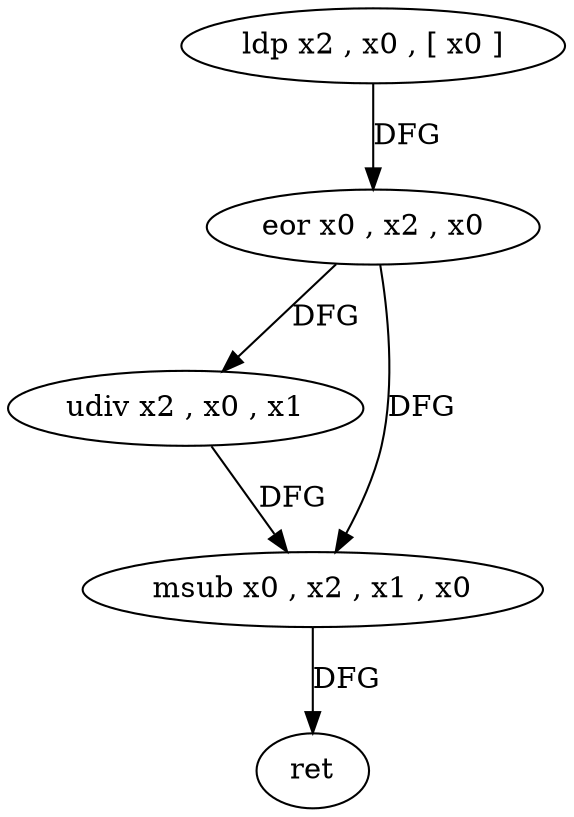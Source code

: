 digraph "func" {
"4236264" [label = "ldp x2 , x0 , [ x0 ]" ]
"4236268" [label = "eor x0 , x2 , x0" ]
"4236272" [label = "udiv x2 , x0 , x1" ]
"4236276" [label = "msub x0 , x2 , x1 , x0" ]
"4236280" [label = "ret" ]
"4236264" -> "4236268" [ label = "DFG" ]
"4236268" -> "4236272" [ label = "DFG" ]
"4236268" -> "4236276" [ label = "DFG" ]
"4236272" -> "4236276" [ label = "DFG" ]
"4236276" -> "4236280" [ label = "DFG" ]
}
